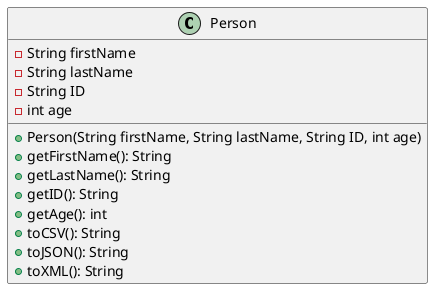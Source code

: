 @startuml
class Person {
    - String firstName
    - String lastName
    - String ID
    - int age

    + Person(String firstName, String lastName, String ID, int age)
    + getFirstName(): String
    + getLastName(): String
    + getID(): String
    + getAge(): int
    + toCSV(): String
    + toJSON(): String
    + toXML(): String
}
@enduml
